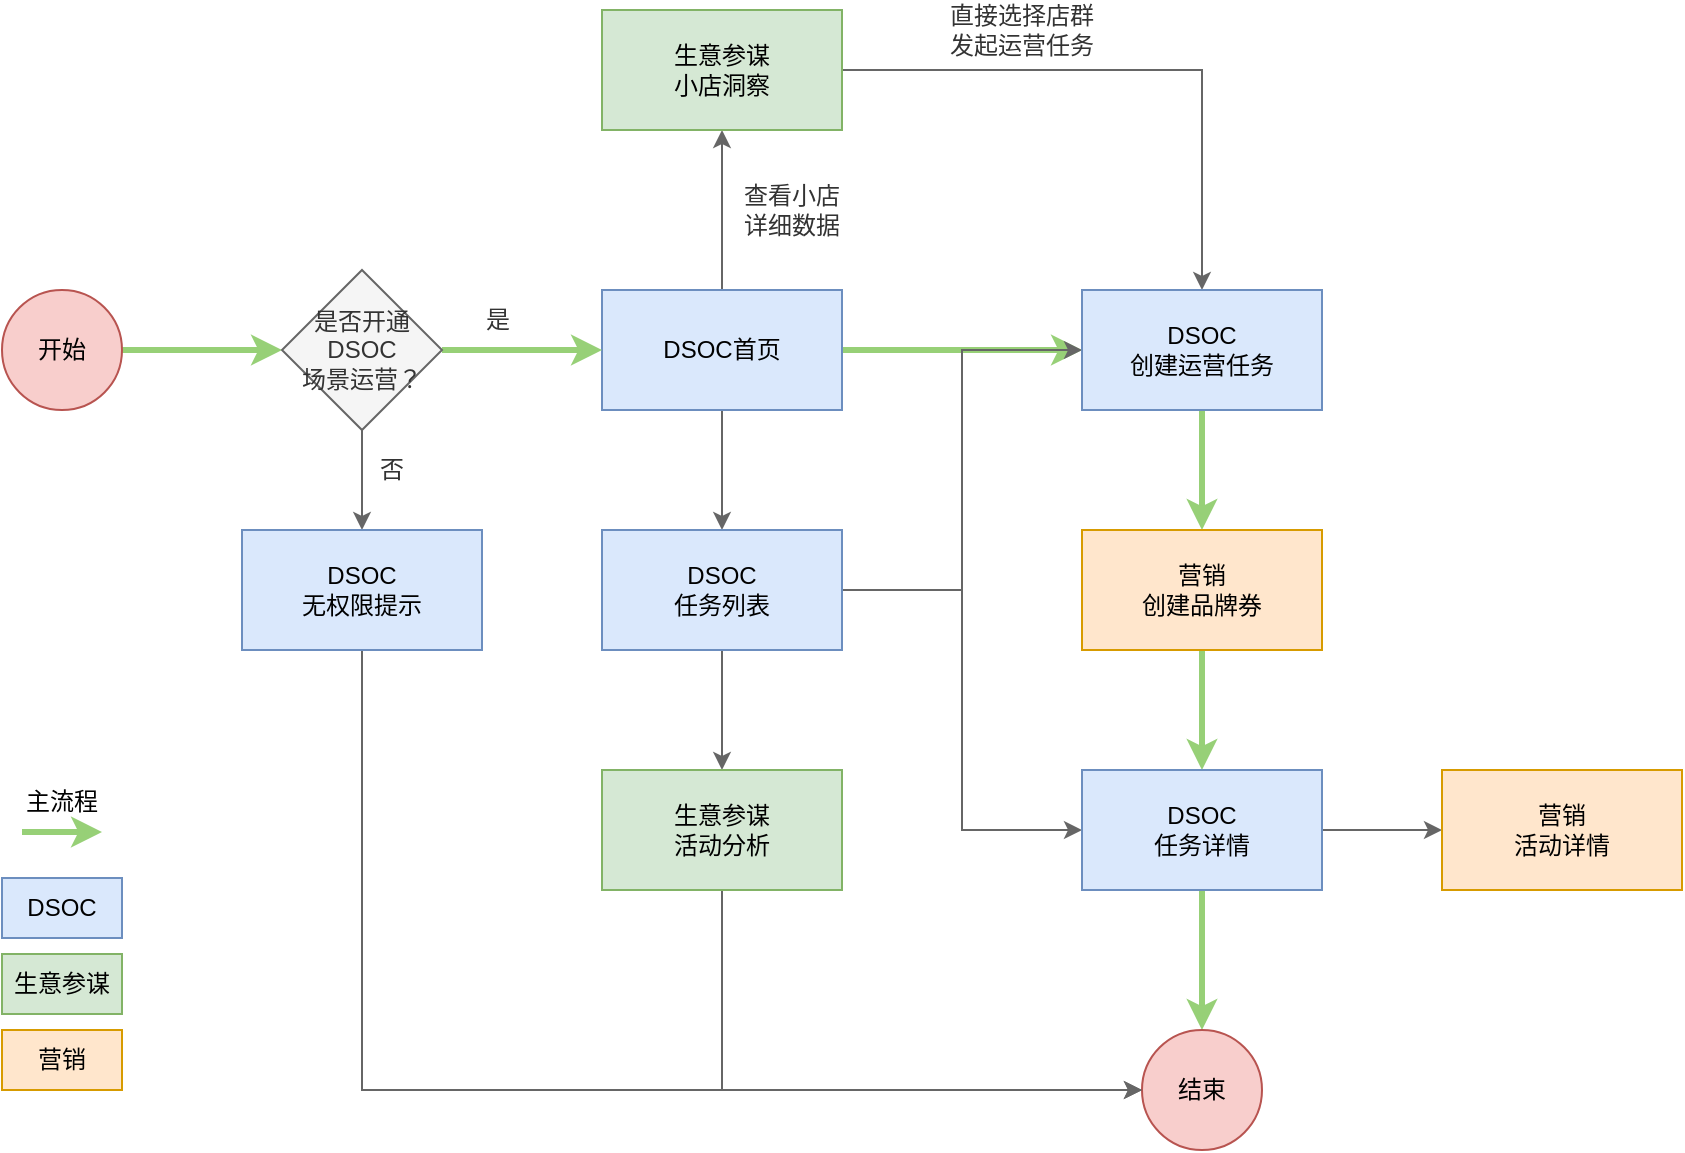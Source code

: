 <mxfile version="12.2.6" type="github" pages="1">
  <diagram id="N106i3W3YCd03xEBzc0Z" name="Page-1">
    <mxGraphModel dx="1412" dy="780" grid="1" gridSize="10" guides="1" tooltips="1" connect="1" arrows="1" fold="1" page="1" pageScale="1" pageWidth="827" pageHeight="1169" math="0" shadow="0">
      <root>
        <mxCell id="0"/>
        <mxCell id="1" parent="0"/>
        <mxCell id="qS_8AtRYpWkxKPDASyzW-3" value="" style="edgeStyle=orthogonalEdgeStyle;rounded=0;orthogonalLoop=1;jettySize=auto;html=1;strokeWidth=3;strokeColor=#97D077;" parent="1" source="qS_8AtRYpWkxKPDASyzW-1" edge="1">
          <mxGeometry relative="1" as="geometry">
            <mxPoint x="200" y="280" as="targetPoint"/>
          </mxGeometry>
        </mxCell>
        <mxCell id="qS_8AtRYpWkxKPDASyzW-1" value="开始" style="ellipse;whiteSpace=wrap;html=1;aspect=fixed;fillColor=#f8cecc;strokeColor=#b85450;" parent="1" vertex="1">
          <mxGeometry x="60" y="250" width="60" height="60" as="geometry"/>
        </mxCell>
        <mxCell id="qS_8AtRYpWkxKPDASyzW-6" value="" style="edgeStyle=orthogonalEdgeStyle;rounded=0;orthogonalLoop=1;jettySize=auto;html=1;strokeColor=#97D077;strokeWidth=3;" parent="1" source="qS_8AtRYpWkxKPDASyzW-4" target="qS_8AtRYpWkxKPDASyzW-5" edge="1">
          <mxGeometry relative="1" as="geometry"/>
        </mxCell>
        <mxCell id="qS_8AtRYpWkxKPDASyzW-8" value="" style="edgeStyle=orthogonalEdgeStyle;rounded=0;orthogonalLoop=1;jettySize=auto;html=1;strokeColor=#666666;" parent="1" source="qS_8AtRYpWkxKPDASyzW-4" target="qS_8AtRYpWkxKPDASyzW-7" edge="1">
          <mxGeometry relative="1" as="geometry"/>
        </mxCell>
        <mxCell id="qS_8AtRYpWkxKPDASyzW-16" value="" style="edgeStyle=orthogonalEdgeStyle;rounded=0;orthogonalLoop=1;jettySize=auto;html=1;strokeColor=#666666;" parent="1" source="qS_8AtRYpWkxKPDASyzW-4" target="qS_8AtRYpWkxKPDASyzW-15" edge="1">
          <mxGeometry relative="1" as="geometry"/>
        </mxCell>
        <mxCell id="qS_8AtRYpWkxKPDASyzW-4" value="DSOC首页" style="rounded=0;whiteSpace=wrap;html=1;fillColor=#dae8fc;strokeColor=#6c8ebf;" parent="1" vertex="1">
          <mxGeometry x="360" y="250" width="120" height="60" as="geometry"/>
        </mxCell>
        <mxCell id="qS_8AtRYpWkxKPDASyzW-17" value="" style="edgeStyle=orthogonalEdgeStyle;rounded=0;orthogonalLoop=1;jettySize=auto;html=1;entryX=0;entryY=0.5;entryDx=0;entryDy=0;strokeColor=#666666;" parent="1" source="qS_8AtRYpWkxKPDASyzW-15" target="qS_8AtRYpWkxKPDASyzW-5" edge="1">
          <mxGeometry relative="1" as="geometry"/>
        </mxCell>
        <mxCell id="qS_8AtRYpWkxKPDASyzW-19" value="" style="edgeStyle=orthogonalEdgeStyle;rounded=0;orthogonalLoop=1;jettySize=auto;html=1;entryX=0;entryY=0.5;entryDx=0;entryDy=0;strokeColor=#666666;" parent="1" source="qS_8AtRYpWkxKPDASyzW-15" target="qS_8AtRYpWkxKPDASyzW-11" edge="1">
          <mxGeometry relative="1" as="geometry">
            <mxPoint x="420" y="510" as="targetPoint"/>
          </mxGeometry>
        </mxCell>
        <mxCell id="og1X7F0gjWBo9PiOhJIb-8" value="" style="edgeStyle=orthogonalEdgeStyle;rounded=0;orthogonalLoop=1;jettySize=auto;html=1;strokeColor=#666666;strokeWidth=1;" edge="1" parent="1" source="qS_8AtRYpWkxKPDASyzW-15" target="og1X7F0gjWBo9PiOhJIb-7">
          <mxGeometry relative="1" as="geometry"/>
        </mxCell>
        <mxCell id="qS_8AtRYpWkxKPDASyzW-15" value="DSOC&lt;br&gt;任务列表" style="rounded=0;whiteSpace=wrap;html=1;fillColor=#dae8fc;strokeColor=#6c8ebf;" parent="1" vertex="1">
          <mxGeometry x="360" y="370" width="120" height="60" as="geometry"/>
        </mxCell>
        <mxCell id="qS_8AtRYpWkxKPDASyzW-14" value="" style="edgeStyle=orthogonalEdgeStyle;rounded=0;orthogonalLoop=1;jettySize=auto;html=1;entryX=0.5;entryY=0;entryDx=0;entryDy=0;strokeColor=#666666;" parent="1" source="qS_8AtRYpWkxKPDASyzW-7" target="qS_8AtRYpWkxKPDASyzW-5" edge="1">
          <mxGeometry relative="1" as="geometry">
            <mxPoint x="560" y="140" as="targetPoint"/>
          </mxGeometry>
        </mxCell>
        <mxCell id="qS_8AtRYpWkxKPDASyzW-7" value="生意参谋&lt;br&gt;小店洞察" style="rounded=0;whiteSpace=wrap;html=1;fillColor=#d5e8d4;strokeColor=#82b366;" parent="1" vertex="1">
          <mxGeometry x="360" y="110" width="120" height="60" as="geometry"/>
        </mxCell>
        <mxCell id="qS_8AtRYpWkxKPDASyzW-10" value="" style="edgeStyle=orthogonalEdgeStyle;rounded=0;orthogonalLoop=1;jettySize=auto;html=1;strokeColor=#97D077;strokeWidth=3;" parent="1" source="qS_8AtRYpWkxKPDASyzW-5" target="qS_8AtRYpWkxKPDASyzW-9" edge="1">
          <mxGeometry relative="1" as="geometry"/>
        </mxCell>
        <mxCell id="qS_8AtRYpWkxKPDASyzW-5" value="DSOC&lt;br&gt;创建运营任务" style="rounded=0;whiteSpace=wrap;html=1;fillColor=#dae8fc;strokeColor=#6c8ebf;" parent="1" vertex="1">
          <mxGeometry x="600" y="250" width="120" height="60" as="geometry"/>
        </mxCell>
        <mxCell id="qS_8AtRYpWkxKPDASyzW-12" value="" style="edgeStyle=orthogonalEdgeStyle;rounded=0;orthogonalLoop=1;jettySize=auto;html=1;strokeColor=#97D077;strokeWidth=3;" parent="1" source="qS_8AtRYpWkxKPDASyzW-9" target="qS_8AtRYpWkxKPDASyzW-11" edge="1">
          <mxGeometry relative="1" as="geometry"/>
        </mxCell>
        <mxCell id="qS_8AtRYpWkxKPDASyzW-9" value="营销&lt;br&gt;创建品牌券" style="rounded=0;whiteSpace=wrap;html=1;fillColor=#ffe6cc;strokeColor=#d79b00;" parent="1" vertex="1">
          <mxGeometry x="600" y="370" width="120" height="60" as="geometry"/>
        </mxCell>
        <mxCell id="qS_8AtRYpWkxKPDASyzW-25" value="" style="edgeStyle=orthogonalEdgeStyle;rounded=0;orthogonalLoop=1;jettySize=auto;html=1;strokeColor=#97D077;strokeWidth=3;" parent="1" source="qS_8AtRYpWkxKPDASyzW-11" target="qS_8AtRYpWkxKPDASyzW-21" edge="1">
          <mxGeometry relative="1" as="geometry"/>
        </mxCell>
        <mxCell id="og1X7F0gjWBo9PiOhJIb-15" value="" style="edgeStyle=orthogonalEdgeStyle;rounded=0;orthogonalLoop=1;jettySize=auto;html=1;strokeColor=#666666;strokeWidth=1;" edge="1" parent="1" source="qS_8AtRYpWkxKPDASyzW-11" target="og1X7F0gjWBo9PiOhJIb-14">
          <mxGeometry relative="1" as="geometry"/>
        </mxCell>
        <mxCell id="qS_8AtRYpWkxKPDASyzW-11" value="DSOC&lt;br&gt;任务详情" style="rounded=0;whiteSpace=wrap;html=1;fillColor=#dae8fc;strokeColor=#6c8ebf;" parent="1" vertex="1">
          <mxGeometry x="600" y="490" width="120" height="60" as="geometry"/>
        </mxCell>
        <mxCell id="og1X7F0gjWBo9PiOhJIb-14" value="营销&lt;br&gt;活动详情" style="rounded=0;whiteSpace=wrap;html=1;fillColor=#ffe6cc;strokeColor=#d79b00;" vertex="1" parent="1">
          <mxGeometry x="780" y="490" width="120" height="60" as="geometry"/>
        </mxCell>
        <mxCell id="qS_8AtRYpWkxKPDASyzW-24" value="" style="edgeStyle=orthogonalEdgeStyle;rounded=0;orthogonalLoop=1;jettySize=auto;html=1;strokeColor=#97D077;strokeWidth=3;" parent="1" source="qS_8AtRYpWkxKPDASyzW-20" target="qS_8AtRYpWkxKPDASyzW-4" edge="1">
          <mxGeometry relative="1" as="geometry"/>
        </mxCell>
        <mxCell id="qS_8AtRYpWkxKPDASyzW-29" value="" style="edgeStyle=orthogonalEdgeStyle;rounded=0;orthogonalLoop=1;jettySize=auto;html=1;strokeColor=#666666;" parent="1" source="qS_8AtRYpWkxKPDASyzW-20" edge="1">
          <mxGeometry relative="1" as="geometry">
            <mxPoint x="240" y="370" as="targetPoint"/>
          </mxGeometry>
        </mxCell>
        <mxCell id="qS_8AtRYpWkxKPDASyzW-20" value="是否开通DSOC&lt;br&gt;场景运营？" style="rhombus;whiteSpace=wrap;html=1;fillColor=#f5f5f5;strokeColor=#666666;fontColor=#333333;" parent="1" vertex="1">
          <mxGeometry x="200" y="240" width="80" height="80" as="geometry"/>
        </mxCell>
        <mxCell id="qS_8AtRYpWkxKPDASyzW-21" value="结束" style="ellipse;whiteSpace=wrap;html=1;aspect=fixed;fillColor=#f8cecc;strokeColor=#b85450;" parent="1" vertex="1">
          <mxGeometry x="630" y="620" width="60" height="60" as="geometry"/>
        </mxCell>
        <mxCell id="qS_8AtRYpWkxKPDASyzW-33" value="" style="edgeStyle=orthogonalEdgeStyle;rounded=0;orthogonalLoop=1;jettySize=auto;html=1;entryX=0;entryY=0.5;entryDx=0;entryDy=0;strokeColor=#666666;" parent="1" source="qS_8AtRYpWkxKPDASyzW-31" target="qS_8AtRYpWkxKPDASyzW-21" edge="1">
          <mxGeometry relative="1" as="geometry">
            <mxPoint x="240" y="510" as="targetPoint"/>
            <Array as="points">
              <mxPoint x="240" y="650"/>
            </Array>
          </mxGeometry>
        </mxCell>
        <mxCell id="qS_8AtRYpWkxKPDASyzW-31" value="DSOC&lt;br&gt;无权限提示" style="rounded=0;whiteSpace=wrap;html=1;fillColor=#dae8fc;strokeColor=#6c8ebf;" parent="1" vertex="1">
          <mxGeometry x="180" y="370" width="120" height="60" as="geometry"/>
        </mxCell>
        <mxCell id="og1X7F0gjWBo9PiOhJIb-1" value="否" style="text;html=1;strokeColor=none;fillColor=none;align=left;verticalAlign=middle;whiteSpace=wrap;rounded=0;fontColor=#333333;" vertex="1" parent="1">
          <mxGeometry x="247" y="330" width="40" height="20" as="geometry"/>
        </mxCell>
        <mxCell id="og1X7F0gjWBo9PiOhJIb-2" value="是" style="text;html=1;strokeColor=none;fillColor=none;align=left;verticalAlign=middle;whiteSpace=wrap;rounded=0;fontColor=#333333;" vertex="1" parent="1">
          <mxGeometry x="300" y="255" width="40" height="20" as="geometry"/>
        </mxCell>
        <mxCell id="og1X7F0gjWBo9PiOhJIb-3" value="" style="endArrow=classic;html=1;strokeColor=#97D077;strokeWidth=3;" edge="1" parent="1">
          <mxGeometry width="50" height="50" relative="1" as="geometry">
            <mxPoint x="70" y="521" as="sourcePoint"/>
            <mxPoint x="110" y="521" as="targetPoint"/>
          </mxGeometry>
        </mxCell>
        <mxCell id="og1X7F0gjWBo9PiOhJIb-4" value="主流程" style="text;html=1;strokeColor=none;fillColor=none;align=center;verticalAlign=middle;whiteSpace=wrap;rounded=0;" vertex="1" parent="1">
          <mxGeometry x="70" y="496" width="40" height="20" as="geometry"/>
        </mxCell>
        <mxCell id="og1X7F0gjWBo9PiOhJIb-10" value="" style="edgeStyle=orthogonalEdgeStyle;rounded=0;orthogonalLoop=1;jettySize=auto;html=1;strokeColor=#666666;strokeWidth=1;entryX=0;entryY=0.5;entryDx=0;entryDy=0;" edge="1" parent="1" source="og1X7F0gjWBo9PiOhJIb-7" target="qS_8AtRYpWkxKPDASyzW-21">
          <mxGeometry relative="1" as="geometry">
            <mxPoint x="420" y="650" as="targetPoint"/>
            <Array as="points">
              <mxPoint x="420" y="650"/>
            </Array>
          </mxGeometry>
        </mxCell>
        <mxCell id="og1X7F0gjWBo9PiOhJIb-7" value="生意参谋&lt;br&gt;活动分析" style="rounded=0;whiteSpace=wrap;html=1;fillColor=#d5e8d4;strokeColor=#82b366;" vertex="1" parent="1">
          <mxGeometry x="360" y="490" width="120" height="60" as="geometry"/>
        </mxCell>
        <mxCell id="og1X7F0gjWBo9PiOhJIb-11" value="DSOC" style="rounded=0;whiteSpace=wrap;html=1;align=center;fillColor=#dae8fc;strokeColor=#6c8ebf;" vertex="1" parent="1">
          <mxGeometry x="60" y="544" width="60" height="30" as="geometry"/>
        </mxCell>
        <mxCell id="og1X7F0gjWBo9PiOhJIb-12" value="生意参谋" style="rounded=0;whiteSpace=wrap;html=1;align=center;fillColor=#d5e8d4;strokeColor=#82b366;" vertex="1" parent="1">
          <mxGeometry x="60" y="582" width="60" height="30" as="geometry"/>
        </mxCell>
        <mxCell id="og1X7F0gjWBo9PiOhJIb-13" value="营销" style="rounded=0;whiteSpace=wrap;html=1;align=center;fillColor=#ffe6cc;strokeColor=#d79b00;" vertex="1" parent="1">
          <mxGeometry x="60" y="620" width="60" height="30" as="geometry"/>
        </mxCell>
        <mxCell id="og1X7F0gjWBo9PiOhJIb-17" value="直接选择店群发起运营任务" style="text;html=1;strokeColor=none;fillColor=none;align=center;verticalAlign=middle;whiteSpace=wrap;rounded=0;fontColor=#333333;" vertex="1" parent="1">
          <mxGeometry x="530" y="110" width="80" height="20" as="geometry"/>
        </mxCell>
        <mxCell id="og1X7F0gjWBo9PiOhJIb-18" value="查看小店详细数据" style="text;html=1;strokeColor=none;fillColor=none;align=center;verticalAlign=middle;whiteSpace=wrap;rounded=0;fontColor=#333333;" vertex="1" parent="1">
          <mxGeometry x="430" y="200" width="50" height="20" as="geometry"/>
        </mxCell>
      </root>
    </mxGraphModel>
  </diagram>
</mxfile>
